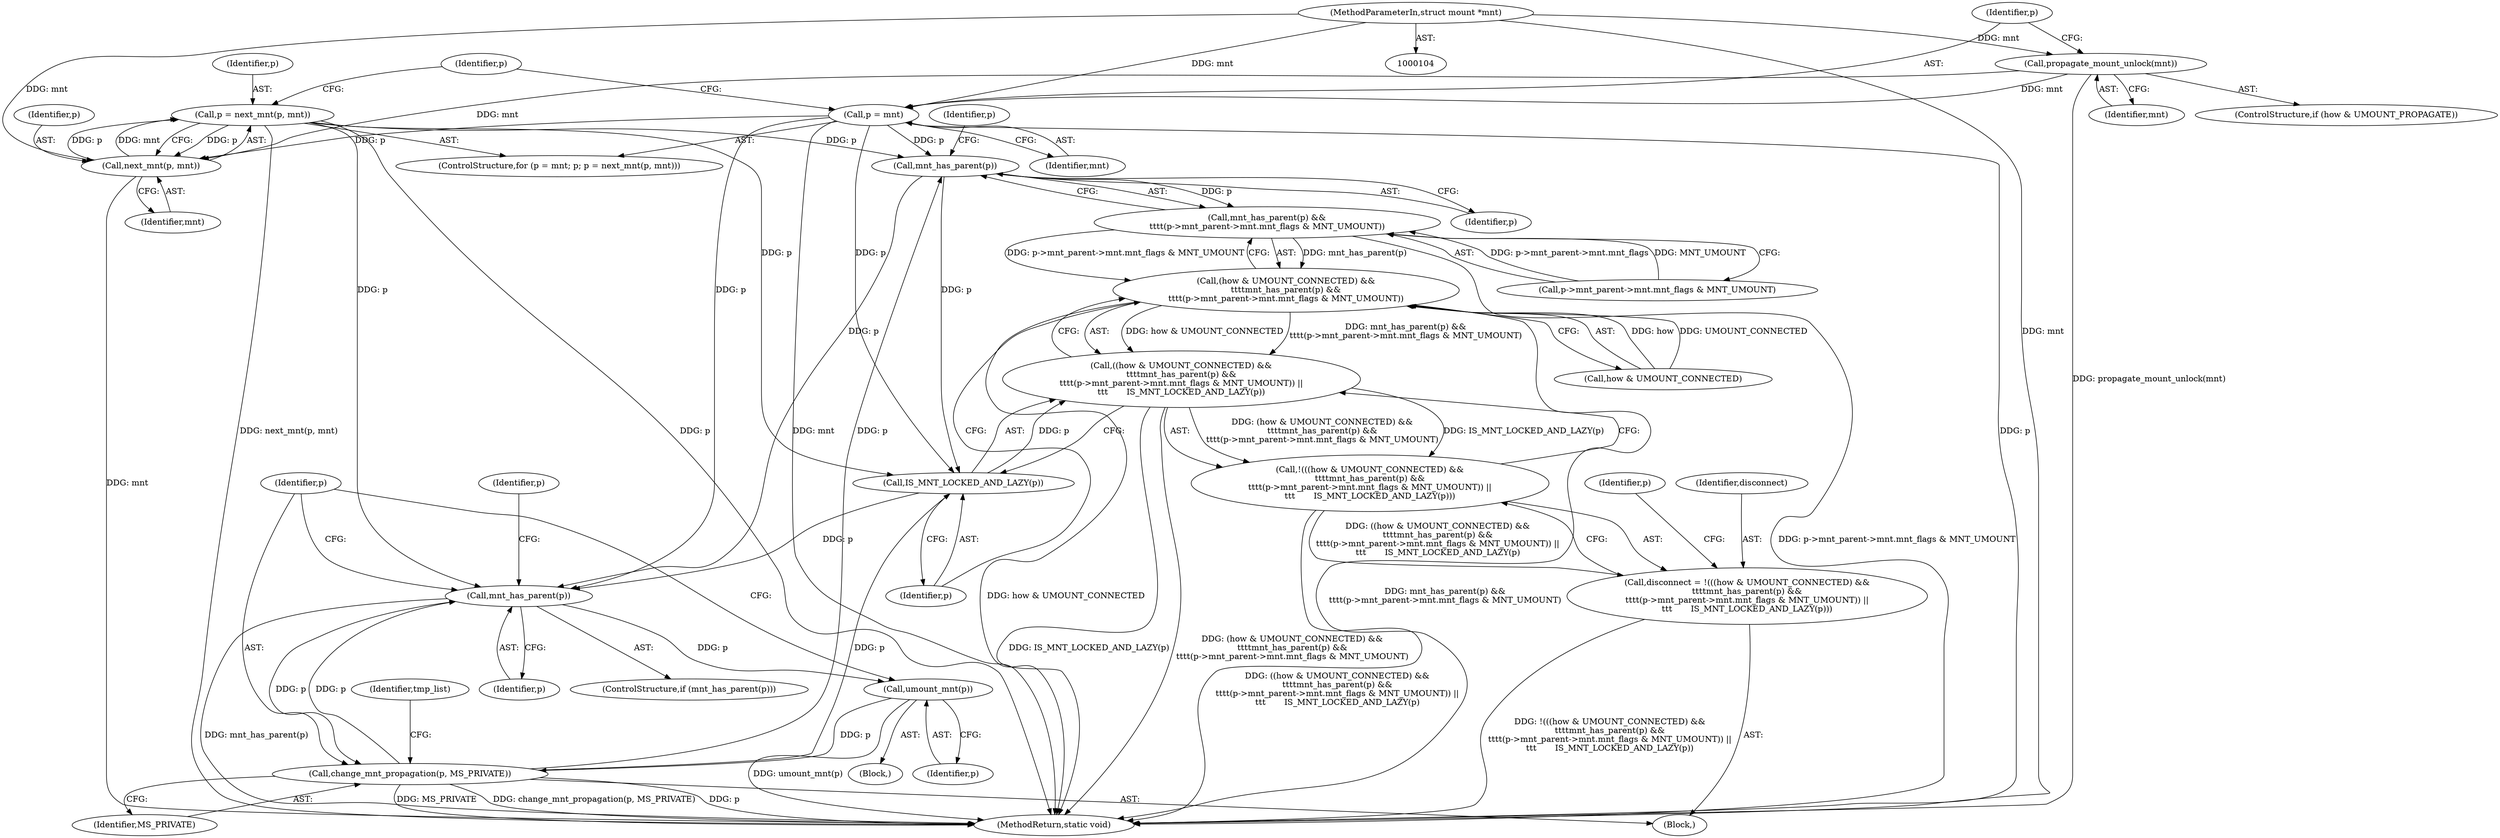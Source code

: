 digraph "0_linux_e0c9c0afd2fc958ffa34b697972721d81df8a56f_0@pointer" {
"1000122" [label="(Call,p = next_mnt(p, mnt))"];
"1000124" [label="(Call,next_mnt(p, mnt))"];
"1000122" [label="(Call,p = next_mnt(p, mnt))"];
"1000118" [label="(Call,p = mnt)"];
"1000115" [label="(Call,propagate_mount_unlock(mnt))"];
"1000105" [label="(MethodParameterIn,struct mount *mnt)"];
"1000201" [label="(Call,mnt_has_parent(p))"];
"1000200" [label="(Call,mnt_has_parent(p) &&\n\t\t\t\t(p->mnt_parent->mnt.mnt_flags & MNT_UMOUNT))"];
"1000196" [label="(Call,(how & UMOUNT_CONNECTED) &&\n\t\t\t\tmnt_has_parent(p) &&\n\t\t\t\t(p->mnt_parent->mnt.mnt_flags & MNT_UMOUNT))"];
"1000195" [label="(Call,((how & UMOUNT_CONNECTED) &&\n\t\t\t\tmnt_has_parent(p) &&\n\t\t\t\t(p->mnt_parent->mnt.mnt_flags & MNT_UMOUNT)) ||\n\t\t\t       IS_MNT_LOCKED_AND_LAZY(p))"];
"1000194" [label="(Call,!(((how & UMOUNT_CONNECTED) &&\n\t\t\t\tmnt_has_parent(p) &&\n\t\t\t\t(p->mnt_parent->mnt.mnt_flags & MNT_UMOUNT)) ||\n\t\t\t       IS_MNT_LOCKED_AND_LAZY(p)))"];
"1000192" [label="(Call,disconnect = !(((how & UMOUNT_CONNECTED) &&\n\t\t\t\tmnt_has_parent(p) &&\n\t\t\t\t(p->mnt_parent->mnt.mnt_flags & MNT_UMOUNT)) ||\n\t\t\t       IS_MNT_LOCKED_AND_LAZY(p)))"];
"1000212" [label="(Call,IS_MNT_LOCKED_AND_LAZY(p))"];
"1000231" [label="(Call,mnt_has_parent(p))"];
"1000257" [label="(Call,umount_mnt(p))"];
"1000259" [label="(Call,change_mnt_propagation(p, MS_PRIVATE))"];
"1000122" [label="(Call,p = next_mnt(p, mnt))"];
"1000117" [label="(ControlStructure,for (p = mnt; p; p = next_mnt(p, mnt)))"];
"1000236" [label="(Identifier,p)"];
"1000230" [label="(ControlStructure,if (mnt_has_parent(p)))"];
"1000116" [label="(Identifier,mnt)"];
"1000118" [label="(Call,p = mnt)"];
"1000105" [label="(MethodParameterIn,struct mount *mnt)"];
"1000217" [label="(Identifier,p)"];
"1000119" [label="(Identifier,p)"];
"1000160" [label="(Block,)"];
"1000159" [label="(Identifier,tmp_list)"];
"1000231" [label="(Call,mnt_has_parent(p))"];
"1000121" [label="(Identifier,p)"];
"1000194" [label="(Call,!(((how & UMOUNT_CONNECTED) &&\n\t\t\t\tmnt_has_parent(p) &&\n\t\t\t\t(p->mnt_parent->mnt.mnt_flags & MNT_UMOUNT)) ||\n\t\t\t       IS_MNT_LOCKED_AND_LAZY(p)))"];
"1000120" [label="(Identifier,mnt)"];
"1000213" [label="(Identifier,p)"];
"1000260" [label="(Identifier,p)"];
"1000256" [label="(Block,)"];
"1000258" [label="(Identifier,p)"];
"1000111" [label="(ControlStructure,if (how & UMOUNT_PROPAGATE))"];
"1000203" [label="(Call,p->mnt_parent->mnt.mnt_flags & MNT_UMOUNT)"];
"1000193" [label="(Identifier,disconnect)"];
"1000212" [label="(Call,IS_MNT_LOCKED_AND_LAZY(p))"];
"1000125" [label="(Identifier,p)"];
"1000257" [label="(Call,umount_mnt(p))"];
"1000200" [label="(Call,mnt_has_parent(p) &&\n\t\t\t\t(p->mnt_parent->mnt.mnt_flags & MNT_UMOUNT))"];
"1000197" [label="(Call,how & UMOUNT_CONNECTED)"];
"1000207" [label="(Identifier,p)"];
"1000262" [label="(MethodReturn,static void)"];
"1000195" [label="(Call,((how & UMOUNT_CONNECTED) &&\n\t\t\t\tmnt_has_parent(p) &&\n\t\t\t\t(p->mnt_parent->mnt.mnt_flags & MNT_UMOUNT)) ||\n\t\t\t       IS_MNT_LOCKED_AND_LAZY(p))"];
"1000192" [label="(Call,disconnect = !(((how & UMOUNT_CONNECTED) &&\n\t\t\t\tmnt_has_parent(p) &&\n\t\t\t\t(p->mnt_parent->mnt.mnt_flags & MNT_UMOUNT)) ||\n\t\t\t       IS_MNT_LOCKED_AND_LAZY(p)))"];
"1000126" [label="(Identifier,mnt)"];
"1000123" [label="(Identifier,p)"];
"1000196" [label="(Call,(how & UMOUNT_CONNECTED) &&\n\t\t\t\tmnt_has_parent(p) &&\n\t\t\t\t(p->mnt_parent->mnt.mnt_flags & MNT_UMOUNT))"];
"1000232" [label="(Identifier,p)"];
"1000115" [label="(Call,propagate_mount_unlock(mnt))"];
"1000124" [label="(Call,next_mnt(p, mnt))"];
"1000259" [label="(Call,change_mnt_propagation(p, MS_PRIVATE))"];
"1000202" [label="(Identifier,p)"];
"1000201" [label="(Call,mnt_has_parent(p))"];
"1000261" [label="(Identifier,MS_PRIVATE)"];
"1000122" -> "1000117"  [label="AST: "];
"1000122" -> "1000124"  [label="CFG: "];
"1000123" -> "1000122"  [label="AST: "];
"1000124" -> "1000122"  [label="AST: "];
"1000121" -> "1000122"  [label="CFG: "];
"1000122" -> "1000262"  [label="DDG: p"];
"1000122" -> "1000262"  [label="DDG: next_mnt(p, mnt)"];
"1000124" -> "1000122"  [label="DDG: p"];
"1000124" -> "1000122"  [label="DDG: mnt"];
"1000122" -> "1000124"  [label="DDG: p"];
"1000122" -> "1000201"  [label="DDG: p"];
"1000122" -> "1000212"  [label="DDG: p"];
"1000122" -> "1000231"  [label="DDG: p"];
"1000124" -> "1000126"  [label="CFG: "];
"1000125" -> "1000124"  [label="AST: "];
"1000126" -> "1000124"  [label="AST: "];
"1000124" -> "1000262"  [label="DDG: mnt"];
"1000118" -> "1000124"  [label="DDG: p"];
"1000105" -> "1000124"  [label="DDG: mnt"];
"1000115" -> "1000124"  [label="DDG: mnt"];
"1000118" -> "1000117"  [label="AST: "];
"1000118" -> "1000120"  [label="CFG: "];
"1000119" -> "1000118"  [label="AST: "];
"1000120" -> "1000118"  [label="AST: "];
"1000121" -> "1000118"  [label="CFG: "];
"1000118" -> "1000262"  [label="DDG: mnt"];
"1000118" -> "1000262"  [label="DDG: p"];
"1000115" -> "1000118"  [label="DDG: mnt"];
"1000105" -> "1000118"  [label="DDG: mnt"];
"1000118" -> "1000201"  [label="DDG: p"];
"1000118" -> "1000212"  [label="DDG: p"];
"1000118" -> "1000231"  [label="DDG: p"];
"1000115" -> "1000111"  [label="AST: "];
"1000115" -> "1000116"  [label="CFG: "];
"1000116" -> "1000115"  [label="AST: "];
"1000119" -> "1000115"  [label="CFG: "];
"1000115" -> "1000262"  [label="DDG: propagate_mount_unlock(mnt)"];
"1000105" -> "1000115"  [label="DDG: mnt"];
"1000105" -> "1000104"  [label="AST: "];
"1000105" -> "1000262"  [label="DDG: mnt"];
"1000201" -> "1000200"  [label="AST: "];
"1000201" -> "1000202"  [label="CFG: "];
"1000202" -> "1000201"  [label="AST: "];
"1000207" -> "1000201"  [label="CFG: "];
"1000200" -> "1000201"  [label="CFG: "];
"1000201" -> "1000200"  [label="DDG: p"];
"1000259" -> "1000201"  [label="DDG: p"];
"1000201" -> "1000212"  [label="DDG: p"];
"1000201" -> "1000231"  [label="DDG: p"];
"1000200" -> "1000196"  [label="AST: "];
"1000200" -> "1000203"  [label="CFG: "];
"1000203" -> "1000200"  [label="AST: "];
"1000196" -> "1000200"  [label="CFG: "];
"1000200" -> "1000262"  [label="DDG: p->mnt_parent->mnt.mnt_flags & MNT_UMOUNT"];
"1000200" -> "1000196"  [label="DDG: mnt_has_parent(p)"];
"1000200" -> "1000196"  [label="DDG: p->mnt_parent->mnt.mnt_flags & MNT_UMOUNT"];
"1000203" -> "1000200"  [label="DDG: p->mnt_parent->mnt.mnt_flags"];
"1000203" -> "1000200"  [label="DDG: MNT_UMOUNT"];
"1000196" -> "1000195"  [label="AST: "];
"1000196" -> "1000197"  [label="CFG: "];
"1000197" -> "1000196"  [label="AST: "];
"1000213" -> "1000196"  [label="CFG: "];
"1000195" -> "1000196"  [label="CFG: "];
"1000196" -> "1000262"  [label="DDG: mnt_has_parent(p) &&\n\t\t\t\t(p->mnt_parent->mnt.mnt_flags & MNT_UMOUNT)"];
"1000196" -> "1000262"  [label="DDG: how & UMOUNT_CONNECTED"];
"1000196" -> "1000195"  [label="DDG: how & UMOUNT_CONNECTED"];
"1000196" -> "1000195"  [label="DDG: mnt_has_parent(p) &&\n\t\t\t\t(p->mnt_parent->mnt.mnt_flags & MNT_UMOUNT)"];
"1000197" -> "1000196"  [label="DDG: how"];
"1000197" -> "1000196"  [label="DDG: UMOUNT_CONNECTED"];
"1000195" -> "1000194"  [label="AST: "];
"1000195" -> "1000212"  [label="CFG: "];
"1000212" -> "1000195"  [label="AST: "];
"1000194" -> "1000195"  [label="CFG: "];
"1000195" -> "1000262"  [label="DDG: IS_MNT_LOCKED_AND_LAZY(p)"];
"1000195" -> "1000262"  [label="DDG: (how & UMOUNT_CONNECTED) &&\n\t\t\t\tmnt_has_parent(p) &&\n\t\t\t\t(p->mnt_parent->mnt.mnt_flags & MNT_UMOUNT)"];
"1000195" -> "1000194"  [label="DDG: (how & UMOUNT_CONNECTED) &&\n\t\t\t\tmnt_has_parent(p) &&\n\t\t\t\t(p->mnt_parent->mnt.mnt_flags & MNT_UMOUNT)"];
"1000195" -> "1000194"  [label="DDG: IS_MNT_LOCKED_AND_LAZY(p)"];
"1000212" -> "1000195"  [label="DDG: p"];
"1000194" -> "1000192"  [label="AST: "];
"1000192" -> "1000194"  [label="CFG: "];
"1000194" -> "1000262"  [label="DDG: ((how & UMOUNT_CONNECTED) &&\n\t\t\t\tmnt_has_parent(p) &&\n\t\t\t\t(p->mnt_parent->mnt.mnt_flags & MNT_UMOUNT)) ||\n\t\t\t       IS_MNT_LOCKED_AND_LAZY(p)"];
"1000194" -> "1000192"  [label="DDG: ((how & UMOUNT_CONNECTED) &&\n\t\t\t\tmnt_has_parent(p) &&\n\t\t\t\t(p->mnt_parent->mnt.mnt_flags & MNT_UMOUNT)) ||\n\t\t\t       IS_MNT_LOCKED_AND_LAZY(p)"];
"1000192" -> "1000160"  [label="AST: "];
"1000193" -> "1000192"  [label="AST: "];
"1000217" -> "1000192"  [label="CFG: "];
"1000192" -> "1000262"  [label="DDG: !(((how & UMOUNT_CONNECTED) &&\n\t\t\t\tmnt_has_parent(p) &&\n\t\t\t\t(p->mnt_parent->mnt.mnt_flags & MNT_UMOUNT)) ||\n\t\t\t       IS_MNT_LOCKED_AND_LAZY(p))"];
"1000212" -> "1000213"  [label="CFG: "];
"1000213" -> "1000212"  [label="AST: "];
"1000259" -> "1000212"  [label="DDG: p"];
"1000212" -> "1000231"  [label="DDG: p"];
"1000231" -> "1000230"  [label="AST: "];
"1000231" -> "1000232"  [label="CFG: "];
"1000232" -> "1000231"  [label="AST: "];
"1000236" -> "1000231"  [label="CFG: "];
"1000260" -> "1000231"  [label="CFG: "];
"1000231" -> "1000262"  [label="DDG: mnt_has_parent(p)"];
"1000259" -> "1000231"  [label="DDG: p"];
"1000231" -> "1000257"  [label="DDG: p"];
"1000231" -> "1000259"  [label="DDG: p"];
"1000257" -> "1000256"  [label="AST: "];
"1000257" -> "1000258"  [label="CFG: "];
"1000258" -> "1000257"  [label="AST: "];
"1000260" -> "1000257"  [label="CFG: "];
"1000257" -> "1000262"  [label="DDG: umount_mnt(p)"];
"1000257" -> "1000259"  [label="DDG: p"];
"1000259" -> "1000160"  [label="AST: "];
"1000259" -> "1000261"  [label="CFG: "];
"1000260" -> "1000259"  [label="AST: "];
"1000261" -> "1000259"  [label="AST: "];
"1000159" -> "1000259"  [label="CFG: "];
"1000259" -> "1000262"  [label="DDG: change_mnt_propagation(p, MS_PRIVATE)"];
"1000259" -> "1000262"  [label="DDG: p"];
"1000259" -> "1000262"  [label="DDG: MS_PRIVATE"];
}
